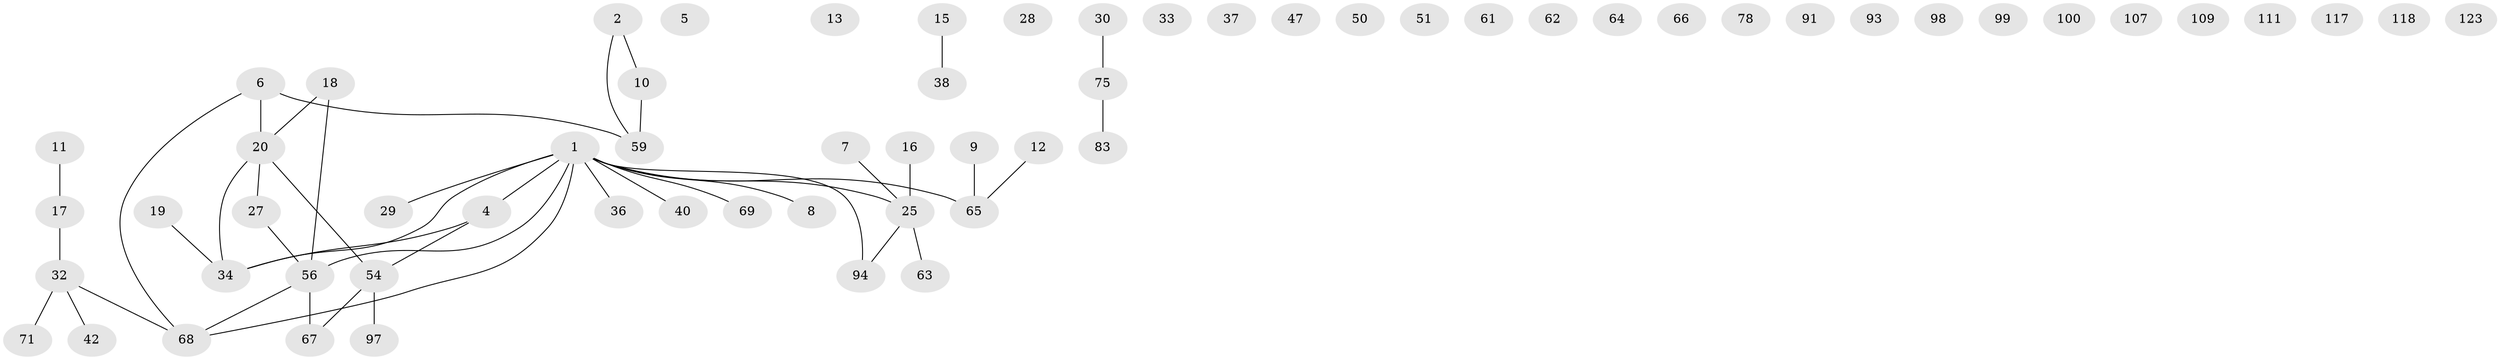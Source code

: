 // original degree distribution, {5: 0.023809523809523808, 4: 0.07142857142857142, 2: 0.2619047619047619, 0: 0.16666666666666666, 3: 0.14285714285714285, 1: 0.3253968253968254, 6: 0.007936507936507936}
// Generated by graph-tools (version 1.1) at 2025/16/03/04/25 18:16:43]
// undirected, 63 vertices, 45 edges
graph export_dot {
graph [start="1"]
  node [color=gray90,style=filled];
  1 [super="+31+46+121+3"];
  2 [super="+22+96"];
  4 [super="+48+26"];
  5;
  6 [super="+52+53+73"];
  7 [super="+35"];
  8 [super="+57"];
  9;
  10;
  11 [super="+14"];
  12;
  13;
  15 [super="+23"];
  16;
  17 [super="+45"];
  18 [super="+24"];
  19;
  20 [super="+92+21"];
  25 [super="+39"];
  27 [super="+104+44"];
  28;
  29;
  30;
  32 [super="+126"];
  33 [super="+112"];
  34 [super="+74"];
  36 [super="+55"];
  37;
  38 [super="+87+43"];
  40;
  42 [super="+119"];
  47;
  50;
  51;
  54 [super="+105"];
  56 [super="+80+88"];
  59 [super="+82"];
  61 [super="+72"];
  62;
  63 [super="+77"];
  64;
  65 [super="+86+76"];
  66;
  67;
  68 [super="+70"];
  69 [super="+85"];
  71;
  75 [super="+115"];
  78;
  83 [super="+102"];
  91;
  93;
  94;
  97 [super="+101"];
  98 [super="+125"];
  99;
  100;
  107;
  109;
  111;
  117;
  118;
  123;
  1 -- 65;
  1 -- 34;
  1 -- 4 [weight=2];
  1 -- 69;
  1 -- 40;
  1 -- 56;
  1 -- 25;
  1 -- 29;
  1 -- 94;
  1 -- 36;
  1 -- 68;
  1 -- 8;
  2 -- 10;
  2 -- 59;
  4 -- 54;
  4 -- 34;
  6 -- 68;
  6 -- 59;
  6 -- 20;
  7 -- 25;
  9 -- 65;
  10 -- 59;
  11 -- 17;
  12 -- 65;
  15 -- 38;
  16 -- 25;
  17 -- 32;
  18 -- 20;
  18 -- 56;
  19 -- 34;
  20 -- 27;
  20 -- 54;
  20 -- 34;
  25 -- 94;
  25 -- 63;
  27 -- 56;
  30 -- 75;
  32 -- 68;
  32 -- 71;
  32 -- 42;
  54 -- 97;
  54 -- 67;
  56 -- 67;
  56 -- 68;
  75 -- 83;
}

